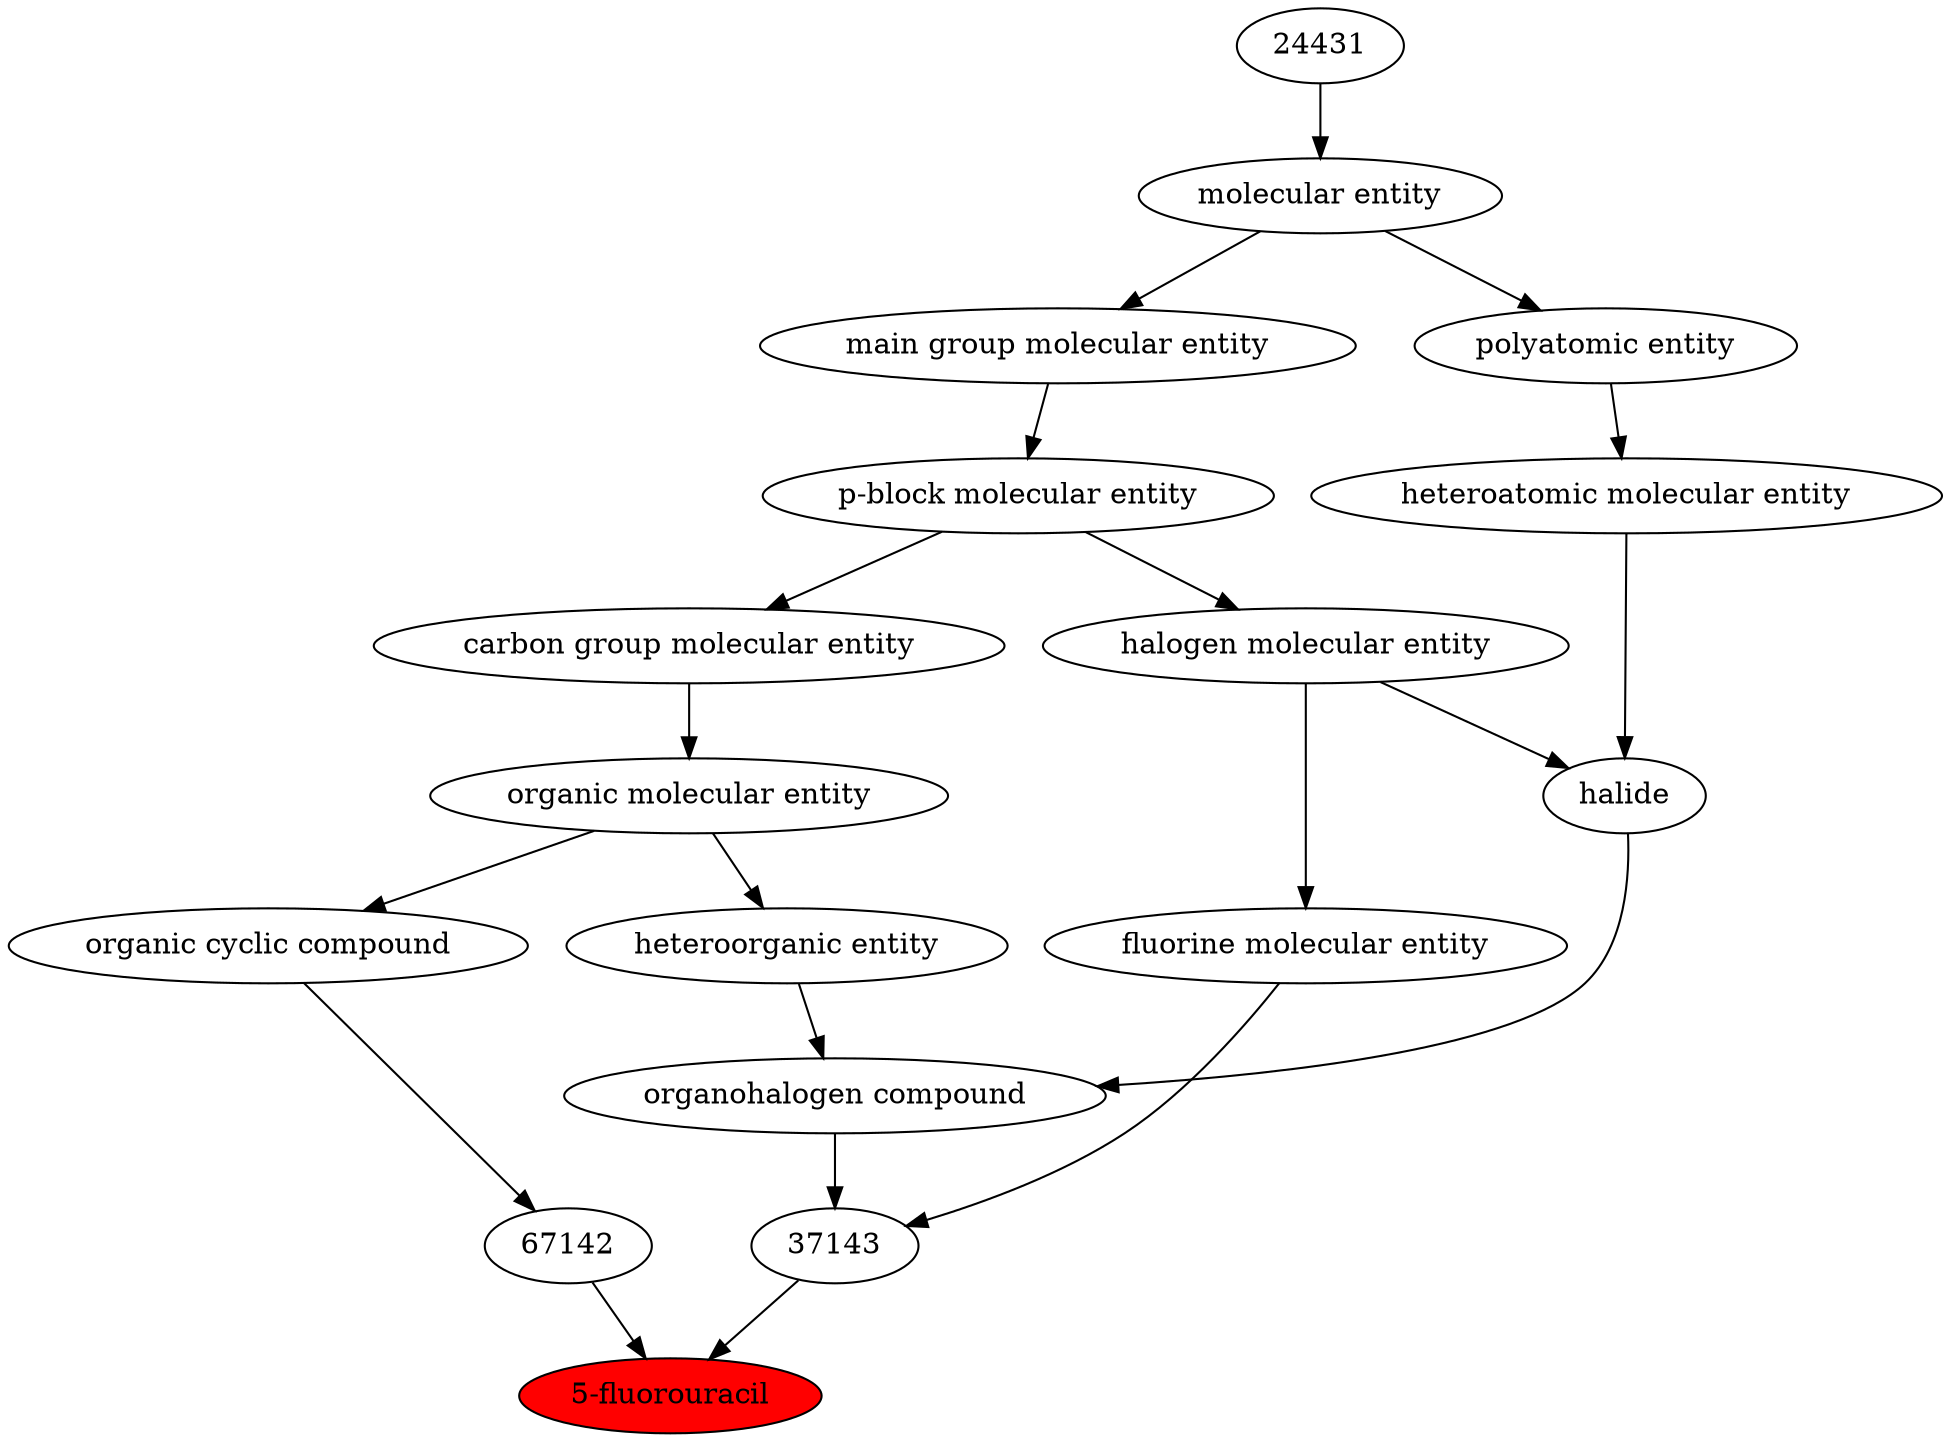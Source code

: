 digraph tree{ 
46345 [label="5-fluorouracil" fillcolor=red style=filled]
67142 -> 46345
37143 -> 46345
67142 [label="67142"]
33832 -> 67142
37143 [label="37143"]
36684 -> 37143
24062 -> 37143
33832 [label="organic cyclic compound"]
50860 -> 33832
36684 [label="organohalogen compound"]
33285 -> 36684
37578 -> 36684
24062 [label="fluorine molecular entity"]
24471 -> 24062
50860 [label="organic molecular entity"]
33582 -> 50860
33285 [label="heteroorganic entity"]
50860 -> 33285
37578 [label="halide"]
24471 -> 37578
37577 -> 37578
24471 [label="halogen molecular entity"]
33675 -> 24471
33582 [label="carbon group molecular entity"]
33675 -> 33582
37577 [label="heteroatomic molecular entity"]
36357 -> 37577
33675 [label="p-block molecular entity"]
33579 -> 33675
36357 [label="polyatomic entity"]
23367 -> 36357
33579 [label="main group molecular entity"]
23367 -> 33579
23367 [label="molecular entity"]
24431 -> 23367
24431 [label="24431"]
}